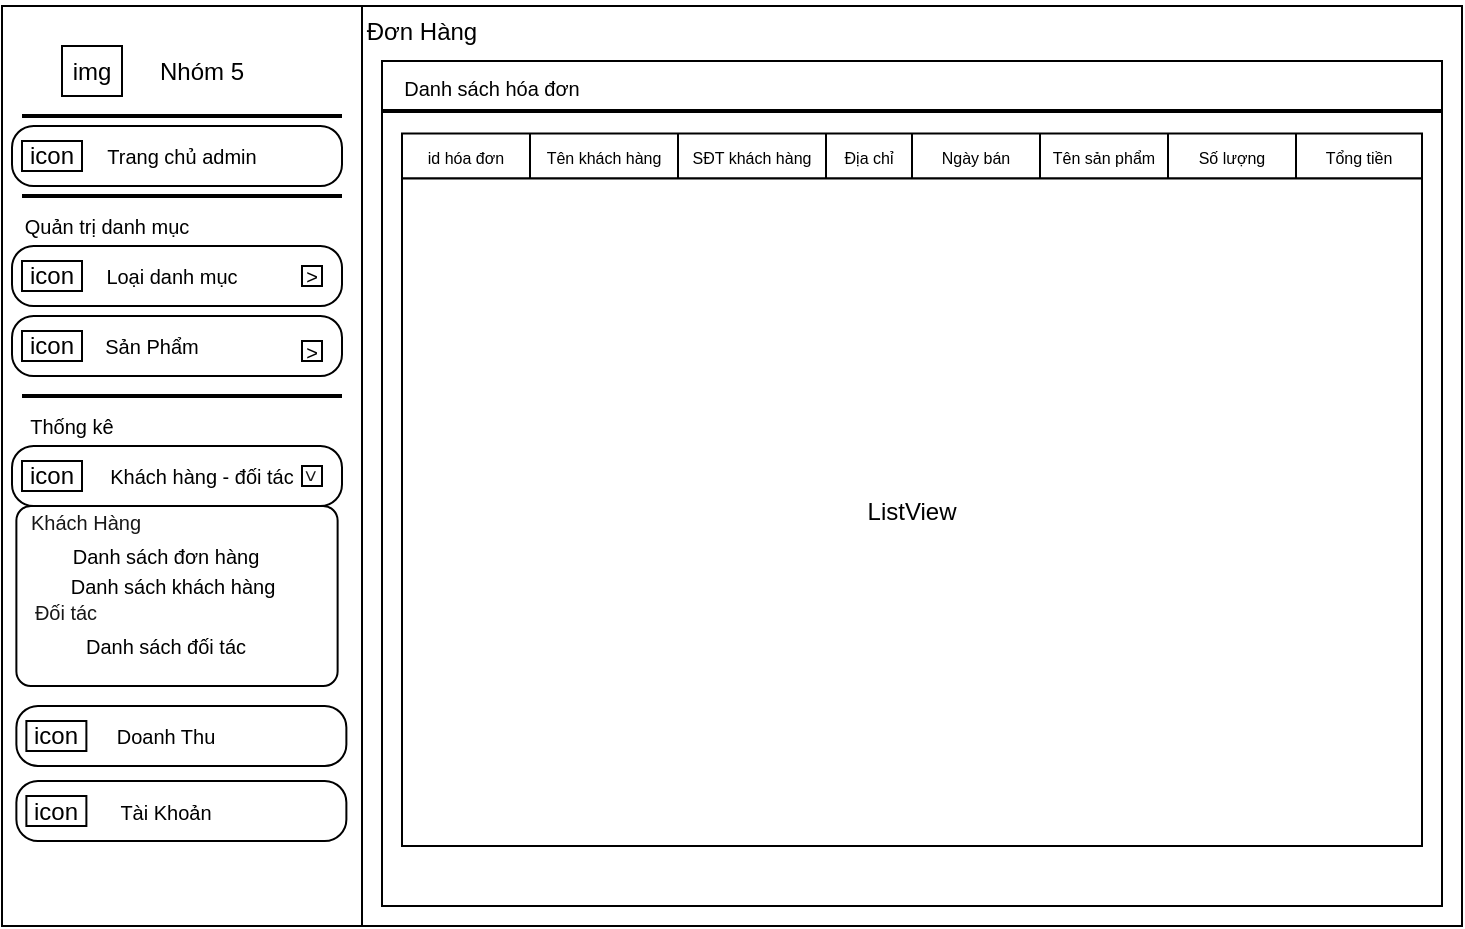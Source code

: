<mxfile version="17.1.3" type="github">
  <diagram id="Pi62Tg6Bj8xB0-CHulCA" name="Page-1">
    <mxGraphModel dx="1038" dy="547" grid="1" gridSize="10" guides="1" tooltips="1" connect="1" arrows="1" fold="1" page="1" pageScale="1" pageWidth="827" pageHeight="1169" math="0" shadow="0">
      <root>
        <mxCell id="0" />
        <mxCell id="1" parent="0" />
        <mxCell id="u3zEBx7PlT0_XoE418FG-1" value="" style="rounded=0;whiteSpace=wrap;html=1;" parent="1" vertex="1">
          <mxGeometry x="40" y="40" width="730" height="460" as="geometry" />
        </mxCell>
        <mxCell id="u3zEBx7PlT0_XoE418FG-2" value="" style="rounded=0;whiteSpace=wrap;html=1;" parent="1" vertex="1">
          <mxGeometry x="40" y="40" width="180" height="460" as="geometry" />
        </mxCell>
        <mxCell id="u3zEBx7PlT0_XoE418FG-3" value="" style="rounded=1;arcSize=36;whiteSpace=wrap;html=1;align=center;fontFamily=Helvetica;fontSize=10;fontColor=default;strokeColor=default;fillColor=default;" parent="1" vertex="1">
          <mxGeometry x="47.19" y="427.5" width="165" height="30" as="geometry" />
        </mxCell>
        <mxCell id="u3zEBx7PlT0_XoE418FG-4" value="" style="rounded=0;whiteSpace=wrap;html=1;fontFamily=Helvetica;fontSize=10;fontColor=default;strokeColor=default;strokeWidth=1;fillColor=default;gradientColor=none;" parent="1" vertex="1">
          <mxGeometry x="230" y="67.5" width="530" height="422.5" as="geometry" />
        </mxCell>
        <mxCell id="u3zEBx7PlT0_XoE418FG-5" value="" style="rounded=1;arcSize=36;whiteSpace=wrap;html=1;align=center;fontFamily=Helvetica;fontSize=10;fontColor=default;strokeColor=default;fillColor=default;" parent="1" vertex="1">
          <mxGeometry x="45" y="160" width="165" height="30" as="geometry" />
        </mxCell>
        <mxCell id="u3zEBx7PlT0_XoE418FG-6" value="" style="rounded=1;arcSize=36;whiteSpace=wrap;html=1;align=center;fontFamily=Helvetica;fontSize=10;fontColor=default;strokeColor=default;fillColor=default;" parent="1" vertex="1">
          <mxGeometry x="47.19" y="390" width="165" height="30" as="geometry" />
        </mxCell>
        <mxCell id="u3zEBx7PlT0_XoE418FG-7" value="" style="rounded=1;arcSize=36;whiteSpace=wrap;html=1;align=center;fontFamily=Helvetica;fontSize=10;fontColor=default;strokeColor=default;fillColor=default;" parent="1" vertex="1">
          <mxGeometry x="45" y="100" width="165" height="30" as="geometry" />
        </mxCell>
        <mxCell id="u3zEBx7PlT0_XoE418FG-8" value="Nhóm 5" style="text;html=1;strokeColor=none;fillColor=none;align=center;verticalAlign=middle;whiteSpace=wrap;rounded=0;fontSize=12;" parent="1" vertex="1">
          <mxGeometry x="110" y="57.5" width="60" height="30" as="geometry" />
        </mxCell>
        <mxCell id="u3zEBx7PlT0_XoE418FG-9" value="img" style="rounded=0;whiteSpace=wrap;html=1;" parent="1" vertex="1">
          <mxGeometry x="70" y="60" width="30" height="25" as="geometry" />
        </mxCell>
        <mxCell id="u3zEBx7PlT0_XoE418FG-10" value="" style="rounded=1;arcSize=36;whiteSpace=wrap;html=1;align=center;fontFamily=Helvetica;fontSize=10;fontColor=default;strokeColor=default;fillColor=default;" parent="1" vertex="1">
          <mxGeometry x="45" y="260" width="165" height="30" as="geometry" />
        </mxCell>
        <mxCell id="u3zEBx7PlT0_XoE418FG-11" value="icon" style="rounded=0;whiteSpace=wrap;html=1;" parent="1" vertex="1">
          <mxGeometry x="50" y="107.5" width="30" height="15" as="geometry" />
        </mxCell>
        <mxCell id="u3zEBx7PlT0_XoE418FG-12" value="" style="rounded=1;arcSize=36;whiteSpace=wrap;html=1;align=center;fontFamily=Helvetica;fontSize=10;fontColor=default;strokeColor=default;fillColor=default;" parent="1" vertex="1">
          <mxGeometry x="45" y="195" width="165" height="30" as="geometry" />
        </mxCell>
        <mxCell id="u3zEBx7PlT0_XoE418FG-13" value="" style="line;strokeWidth=2;html=1;rounded=0;fontFamily=Helvetica;fontSize=12;fontColor=default;fillColor=default;" parent="1" vertex="1">
          <mxGeometry x="50" y="90" width="160" height="10" as="geometry" />
        </mxCell>
        <mxCell id="u3zEBx7PlT0_XoE418FG-14" value="Trang chủ admin" style="text;html=1;strokeColor=none;fillColor=none;align=center;verticalAlign=middle;whiteSpace=wrap;rounded=0;fontSize=10;" parent="1" vertex="1">
          <mxGeometry x="90" y="107.5" width="80" height="15" as="geometry" />
        </mxCell>
        <mxCell id="u3zEBx7PlT0_XoE418FG-15" value="" style="line;strokeWidth=2;html=1;rounded=0;fontFamily=Helvetica;fontSize=12;fontColor=default;fillColor=default;" parent="1" vertex="1">
          <mxGeometry x="50" y="130" width="160" height="10" as="geometry" />
        </mxCell>
        <mxCell id="u3zEBx7PlT0_XoE418FG-16" value="Loại danh mục" style="text;html=1;strokeColor=none;fillColor=none;align=center;verticalAlign=middle;whiteSpace=wrap;rounded=0;fontSize=10;" parent="1" vertex="1">
          <mxGeometry x="90" y="170" width="70" height="10" as="geometry" />
        </mxCell>
        <mxCell id="u3zEBx7PlT0_XoE418FG-17" value="Sản Phẩm" style="text;html=1;strokeColor=none;fillColor=none;align=center;verticalAlign=middle;whiteSpace=wrap;rounded=0;fontSize=10;" parent="1" vertex="1">
          <mxGeometry x="90" y="202.5" width="50" height="15" as="geometry" />
        </mxCell>
        <mxCell id="u3zEBx7PlT0_XoE418FG-18" value="Khách hàng - đối tác" style="text;html=1;strokeColor=none;fillColor=none;align=center;verticalAlign=middle;whiteSpace=wrap;rounded=0;fontSize=10;" parent="1" vertex="1">
          <mxGeometry x="90" y="267.5" width="100" height="15" as="geometry" />
        </mxCell>
        <mxCell id="u3zEBx7PlT0_XoE418FG-19" value="" style="line;strokeWidth=2;html=1;rounded=0;fontFamily=Helvetica;fontSize=12;fontColor=default;fillColor=default;" parent="1" vertex="1">
          <mxGeometry x="50" y="230" width="160" height="10" as="geometry" />
        </mxCell>
        <mxCell id="u3zEBx7PlT0_XoE418FG-20" value="Quản trị danh mục" style="text;html=1;strokeColor=none;fillColor=none;align=center;verticalAlign=middle;whiteSpace=wrap;rounded=0;fontSize=10;" parent="1" vertex="1">
          <mxGeometry x="45" y="140" width="95" height="20" as="geometry" />
        </mxCell>
        <mxCell id="u3zEBx7PlT0_XoE418FG-21" value="Thống kê" style="text;html=1;strokeColor=none;fillColor=none;align=center;verticalAlign=middle;whiteSpace=wrap;rounded=0;fontSize=10;" parent="1" vertex="1">
          <mxGeometry x="50" y="240" width="50" height="20" as="geometry" />
        </mxCell>
        <mxCell id="u3zEBx7PlT0_XoE418FG-22" value="Doanh Thu" style="text;html=1;strokeColor=none;fillColor=none;align=center;verticalAlign=middle;whiteSpace=wrap;rounded=0;fontSize=10;" parent="1" vertex="1">
          <mxGeometry x="92.19" y="397.5" width="60" height="15" as="geometry" />
        </mxCell>
        <mxCell id="u3zEBx7PlT0_XoE418FG-23" value="Tài Khoản" style="text;html=1;strokeColor=none;fillColor=none;align=center;verticalAlign=middle;whiteSpace=wrap;rounded=0;fontSize=10;" parent="1" vertex="1">
          <mxGeometry x="92.19" y="435" width="60" height="15" as="geometry" />
        </mxCell>
        <mxCell id="u3zEBx7PlT0_XoE418FG-24" value="icon" style="rounded=0;whiteSpace=wrap;html=1;" parent="1" vertex="1">
          <mxGeometry x="50" y="167.5" width="30" height="15" as="geometry" />
        </mxCell>
        <mxCell id="u3zEBx7PlT0_XoE418FG-25" value="icon" style="rounded=0;whiteSpace=wrap;html=1;" parent="1" vertex="1">
          <mxGeometry x="50" y="202.5" width="30" height="15" as="geometry" />
        </mxCell>
        <mxCell id="u3zEBx7PlT0_XoE418FG-26" value="icon" style="rounded=0;whiteSpace=wrap;html=1;" parent="1" vertex="1">
          <mxGeometry x="50" y="267.5" width="30" height="15" as="geometry" />
        </mxCell>
        <mxCell id="u3zEBx7PlT0_XoE418FG-27" value="icon" style="rounded=0;whiteSpace=wrap;html=1;" parent="1" vertex="1">
          <mxGeometry x="52.19" y="397.5" width="30" height="15" as="geometry" />
        </mxCell>
        <mxCell id="u3zEBx7PlT0_XoE418FG-28" value="icon" style="rounded=0;whiteSpace=wrap;html=1;" parent="1" vertex="1">
          <mxGeometry x="52.19" y="435" width="30" height="15" as="geometry" />
        </mxCell>
        <mxCell id="u3zEBx7PlT0_XoE418FG-29" value="Đơn Hàng" style="text;html=1;strokeColor=none;fillColor=none;align=center;verticalAlign=middle;whiteSpace=wrap;rounded=0;fontSize=12;" parent="1" vertex="1">
          <mxGeometry x="220" y="37.5" width="60" height="30" as="geometry" />
        </mxCell>
        <mxCell id="u3zEBx7PlT0_XoE418FG-30" value="Danh sách hóa đơn" style="text;html=1;strokeColor=none;fillColor=none;align=center;verticalAlign=middle;whiteSpace=wrap;rounded=0;fontFamily=Helvetica;fontSize=10;fontColor=default;" parent="1" vertex="1">
          <mxGeometry x="240" y="72.5" width="90" height="17.5" as="geometry" />
        </mxCell>
        <mxCell id="u3zEBx7PlT0_XoE418FG-31" value="&amp;gt;" style="rounded=0;whiteSpace=wrap;html=1;fontFamily=Helvetica;fontSize=10;fontColor=default;strokeColor=default;fillColor=default;strokeWidth=1;gradientColor=none;" parent="1" vertex="1">
          <mxGeometry x="190" y="170" width="10" height="10" as="geometry" />
        </mxCell>
        <mxCell id="u3zEBx7PlT0_XoE418FG-32" value="&amp;gt;" style="rounded=0;whiteSpace=wrap;html=1;fontFamily=Helvetica;fontSize=10;fontColor=default;strokeColor=default;fillColor=default;strokeWidth=1;gradientColor=none;" parent="1" vertex="1">
          <mxGeometry x="190" y="207.5" width="10" height="10" as="geometry" />
        </mxCell>
        <mxCell id="u3zEBx7PlT0_XoE418FG-33" value="&amp;gt;" style="rounded=0;whiteSpace=wrap;html=1;fontFamily=Helvetica;fontSize=10;fontColor=default;strokeColor=default;fillColor=default;strokeWidth=1;gradientColor=none;textOpacity=90;rotation=90;" parent="1" vertex="1">
          <mxGeometry x="190" y="270" width="10" height="10" as="geometry" />
        </mxCell>
        <mxCell id="u3zEBx7PlT0_XoE418FG-34" value="" style="rounded=1;arcSize=8;whiteSpace=wrap;html=1;align=center;fontFamily=Helvetica;fontSize=10;fontColor=default;strokeColor=default;fillColor=default;" parent="1" vertex="1">
          <mxGeometry x="47.19" y="290" width="160.62" height="90" as="geometry" />
        </mxCell>
        <mxCell id="u3zEBx7PlT0_XoE418FG-35" value="Khách Hàng" style="text;html=1;strokeColor=none;fillColor=none;align=center;verticalAlign=middle;whiteSpace=wrap;rounded=0;fontFamily=Helvetica;fontSize=10;fontColor=default;textOpacity=90;spacing=2;spacingBottom=14;" parent="1" vertex="1">
          <mxGeometry x="52.5" y="300" width="57.5" height="10" as="geometry" />
        </mxCell>
        <mxCell id="u3zEBx7PlT0_XoE418FG-36" value="Danh sách đơn hàng" style="text;html=1;strokeColor=none;fillColor=none;align=center;verticalAlign=middle;whiteSpace=wrap;rounded=0;fontFamily=Helvetica;fontSize=10;fontColor=default;" parent="1" vertex="1">
          <mxGeometry x="74.38" y="310" width="96.25" height="10" as="geometry" />
        </mxCell>
        <mxCell id="u3zEBx7PlT0_XoE418FG-37" value="Danh sách khách hàng" style="text;html=1;strokeColor=none;fillColor=none;align=center;verticalAlign=middle;whiteSpace=wrap;rounded=0;fontFamily=Helvetica;fontSize=10;fontColor=default;" parent="1" vertex="1">
          <mxGeometry x="70" y="325" width="110.62" height="10" as="geometry" />
        </mxCell>
        <mxCell id="u3zEBx7PlT0_XoE418FG-38" value="Đối tác" style="text;html=1;strokeColor=none;fillColor=none;align=center;verticalAlign=middle;whiteSpace=wrap;rounded=0;fontFamily=Helvetica;fontSize=10;fontColor=default;textOpacity=90;spacing=2;spacingBottom=0;" parent="1" vertex="1">
          <mxGeometry x="52.5" y="338" width="37.5" height="10" as="geometry" />
        </mxCell>
        <mxCell id="u3zEBx7PlT0_XoE418FG-39" value="Danh sách đối tác" style="text;html=1;strokeColor=none;fillColor=none;align=center;verticalAlign=middle;whiteSpace=wrap;rounded=0;fontFamily=Helvetica;fontSize=10;fontColor=default;" parent="1" vertex="1">
          <mxGeometry x="73.75" y="355" width="96.25" height="10" as="geometry" />
        </mxCell>
        <mxCell id="u3zEBx7PlT0_XoE418FG-40" value="" style="shape=table;html=1;whiteSpace=wrap;startSize=0;container=1;collapsible=0;childLayout=tableLayout;rounded=0;fontFamily=Helvetica;fontSize=7;fontColor=default;strokeColor=default;strokeWidth=1;fillColor=default;gradientColor=none;direction=east;flipV=1;" parent="1" vertex="1">
          <mxGeometry x="240" y="103.75" width="510" height="22.5" as="geometry" />
        </mxCell>
        <mxCell id="u3zEBx7PlT0_XoE418FG-41" value="" style="shape=tableRow;horizontal=0;startSize=0;swimlaneHead=0;swimlaneBody=0;top=0;left=0;bottom=0;right=0;collapsible=0;dropTarget=0;fillColor=none;points=[[0,0.5],[1,0.5]];portConstraint=eastwest;rounded=0;fontFamily=Helvetica;fontSize=8;fontColor=default;strokeColor=default;strokeWidth=1;html=1;" parent="u3zEBx7PlT0_XoE418FG-40" vertex="1">
          <mxGeometry width="510" height="23" as="geometry" />
        </mxCell>
        <mxCell id="u3zEBx7PlT0_XoE418FG-42" value="&lt;font style=&quot;font-size: 8px&quot;&gt;id hóa đơn&lt;/font&gt;" style="shape=partialRectangle;html=1;whiteSpace=wrap;connectable=0;fillColor=none;top=0;left=0;bottom=0;right=0;overflow=hidden;rounded=0;fontFamily=Helvetica;fontSize=10;fontColor=default;strokeColor=default;strokeWidth=1;" parent="u3zEBx7PlT0_XoE418FG-41" vertex="1">
          <mxGeometry width="64" height="23" as="geometry">
            <mxRectangle width="64" height="23" as="alternateBounds" />
          </mxGeometry>
        </mxCell>
        <mxCell id="u3zEBx7PlT0_XoE418FG-43" value="&lt;font style=&quot;font-size: 8px&quot;&gt;Tên khách hàng&lt;/font&gt;" style="shape=partialRectangle;html=1;whiteSpace=wrap;connectable=0;fillColor=none;top=0;left=0;bottom=0;right=0;overflow=hidden;rounded=0;fontFamily=Helvetica;fontSize=10;fontColor=default;strokeColor=default;strokeWidth=1;" parent="u3zEBx7PlT0_XoE418FG-41" vertex="1">
          <mxGeometry x="64" width="74" height="23" as="geometry">
            <mxRectangle width="74" height="23" as="alternateBounds" />
          </mxGeometry>
        </mxCell>
        <mxCell id="u3zEBx7PlT0_XoE418FG-44" value="&lt;font style=&quot;font-size: 8px&quot;&gt;SĐT khách hàng&lt;/font&gt;" style="shape=partialRectangle;html=1;whiteSpace=wrap;connectable=0;fillColor=none;top=0;left=0;bottom=0;right=0;overflow=hidden;rounded=0;fontFamily=Helvetica;fontSize=10;fontColor=default;strokeColor=default;strokeWidth=1;" parent="u3zEBx7PlT0_XoE418FG-41" vertex="1">
          <mxGeometry x="138" width="74" height="23" as="geometry">
            <mxRectangle width="74" height="23" as="alternateBounds" />
          </mxGeometry>
        </mxCell>
        <mxCell id="u3zEBx7PlT0_XoE418FG-45" value="&lt;font style=&quot;font-size: 8px&quot;&gt;Địa chỉ&lt;/font&gt;" style="shape=partialRectangle;html=1;whiteSpace=wrap;connectable=0;fillColor=none;top=0;left=0;bottom=0;right=0;overflow=hidden;rounded=0;fontFamily=Helvetica;fontSize=10;fontColor=default;strokeColor=default;strokeWidth=1;" parent="u3zEBx7PlT0_XoE418FG-41" vertex="1">
          <mxGeometry x="212" width="43" height="23" as="geometry">
            <mxRectangle width="43" height="23" as="alternateBounds" />
          </mxGeometry>
        </mxCell>
        <mxCell id="u3zEBx7PlT0_XoE418FG-46" value="&lt;font style=&quot;font-size: 8px&quot;&gt;Ngày bán&lt;/font&gt;" style="shape=partialRectangle;html=1;whiteSpace=wrap;connectable=0;fillColor=none;top=0;left=0;bottom=0;right=0;overflow=hidden;rounded=0;fontFamily=Helvetica;fontSize=10;fontColor=default;strokeColor=default;strokeWidth=1;" parent="u3zEBx7PlT0_XoE418FG-41" vertex="1">
          <mxGeometry x="255" width="64" height="23" as="geometry">
            <mxRectangle width="64" height="23" as="alternateBounds" />
          </mxGeometry>
        </mxCell>
        <mxCell id="u3zEBx7PlT0_XoE418FG-47" value="&lt;font style=&quot;font-size: 8px&quot;&gt;Tên sản phẩm&lt;/font&gt;" style="shape=partialRectangle;html=1;whiteSpace=wrap;connectable=0;fillColor=none;top=0;left=0;bottom=0;right=0;overflow=hidden;pointerEvents=1;rounded=0;fontFamily=Helvetica;fontSize=10;fontColor=default;strokeColor=default;strokeWidth=1;" parent="u3zEBx7PlT0_XoE418FG-41" vertex="1">
          <mxGeometry x="319" width="64" height="23" as="geometry">
            <mxRectangle width="64" height="23" as="alternateBounds" />
          </mxGeometry>
        </mxCell>
        <mxCell id="u3zEBx7PlT0_XoE418FG-48" value="&lt;font style=&quot;font-size: 8px&quot;&gt;Số lượng&lt;/font&gt;" style="shape=partialRectangle;html=1;whiteSpace=wrap;connectable=0;fillColor=none;top=0;left=0;bottom=0;right=0;overflow=hidden;pointerEvents=1;rounded=0;fontFamily=Helvetica;fontSize=10;fontColor=default;strokeColor=default;strokeWidth=1;" parent="u3zEBx7PlT0_XoE418FG-41" vertex="1">
          <mxGeometry x="383" width="64" height="23" as="geometry">
            <mxRectangle width="64" height="23" as="alternateBounds" />
          </mxGeometry>
        </mxCell>
        <mxCell id="u3zEBx7PlT0_XoE418FG-49" value="&lt;font style=&quot;font-size: 8px&quot;&gt;Tổng tiền&lt;/font&gt;" style="shape=partialRectangle;html=1;whiteSpace=wrap;connectable=0;fillColor=none;top=0;left=0;bottom=0;right=0;overflow=hidden;pointerEvents=1;rounded=0;fontFamily=Helvetica;fontSize=10;fontColor=default;strokeColor=default;strokeWidth=1;" parent="u3zEBx7PlT0_XoE418FG-41" vertex="1">
          <mxGeometry x="447" width="63" height="23" as="geometry">
            <mxRectangle width="63" height="23" as="alternateBounds" />
          </mxGeometry>
        </mxCell>
        <mxCell id="u3zEBx7PlT0_XoE418FG-50" value="" style="line;strokeWidth=2;html=1;rounded=0;fontFamily=Helvetica;fontSize=12;fontColor=default;fillColor=default;" parent="1" vertex="1">
          <mxGeometry x="230" y="87.5" width="530" height="10" as="geometry" />
        </mxCell>
        <mxCell id="u3zEBx7PlT0_XoE418FG-51" value="&lt;font style=&quot;font-size: 12px&quot;&gt;ListView&lt;/font&gt;" style="rounded=0;whiteSpace=wrap;html=1;fontFamily=Helvetica;fontSize=8;fontColor=default;strokeColor=default;strokeWidth=1;fillColor=default;gradientColor=none;" parent="1" vertex="1">
          <mxGeometry x="240" y="126.25" width="510" height="333.75" as="geometry" />
        </mxCell>
      </root>
    </mxGraphModel>
  </diagram>
</mxfile>
